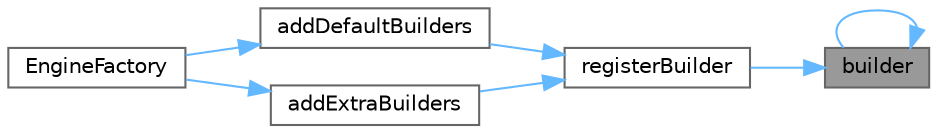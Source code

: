 digraph "builder"
{
 // INTERACTIVE_SVG=YES
 // LATEX_PDF_SIZE
  bgcolor="transparent";
  edge [fontname=Helvetica,fontsize=10,labelfontname=Helvetica,labelfontsize=10];
  node [fontname=Helvetica,fontsize=10,shape=box,height=0.2,width=0.4];
  rankdir="RL";
  Node1 [label="builder",height=0.2,width=0.4,color="gray40", fillcolor="grey60", style="filled", fontcolor="black",tooltip="Get a builder by trade type."];
  Node1 -> Node1 [dir="back",color="steelblue1",style="solid"];
  Node1 -> Node2 [dir="back",color="steelblue1",style="solid"];
  Node2 [label="registerBuilder",height=0.2,width=0.4,color="grey40", fillcolor="white", style="filled",URL="$classore_1_1data_1_1_engine_factory.html#afb291629fa71143a87af398a160833df",tooltip="Register a builder with the factory."];
  Node2 -> Node3 [dir="back",color="steelblue1",style="solid"];
  Node3 [label="addDefaultBuilders",height=0.2,width=0.4,color="grey40", fillcolor="white", style="filled",URL="$classore_1_1data_1_1_engine_factory.html#a602c7a49ea32ee38f8ec8b8101ece539",tooltip="Add a set of default engine and leg builders."];
  Node3 -> Node4 [dir="back",color="steelblue1",style="solid"];
  Node4 [label="EngineFactory",height=0.2,width=0.4,color="grey40", fillcolor="white", style="filled",URL="$classore_1_1data_1_1_engine_factory.html#a7ee49c7130e302992ee5d79c44c882bf",tooltip="Create an engine factory."];
  Node2 -> Node5 [dir="back",color="steelblue1",style="solid"];
  Node5 [label="addExtraBuilders",height=0.2,width=0.4,color="grey40", fillcolor="white", style="filled",URL="$classore_1_1data_1_1_engine_factory.html#af286c6d222e48fac82344b47de9de0d8",tooltip="Add a set of default engine and leg builders, overwrite existing builders with same key if specified."];
  Node5 -> Node4 [dir="back",color="steelblue1",style="solid"];
}
